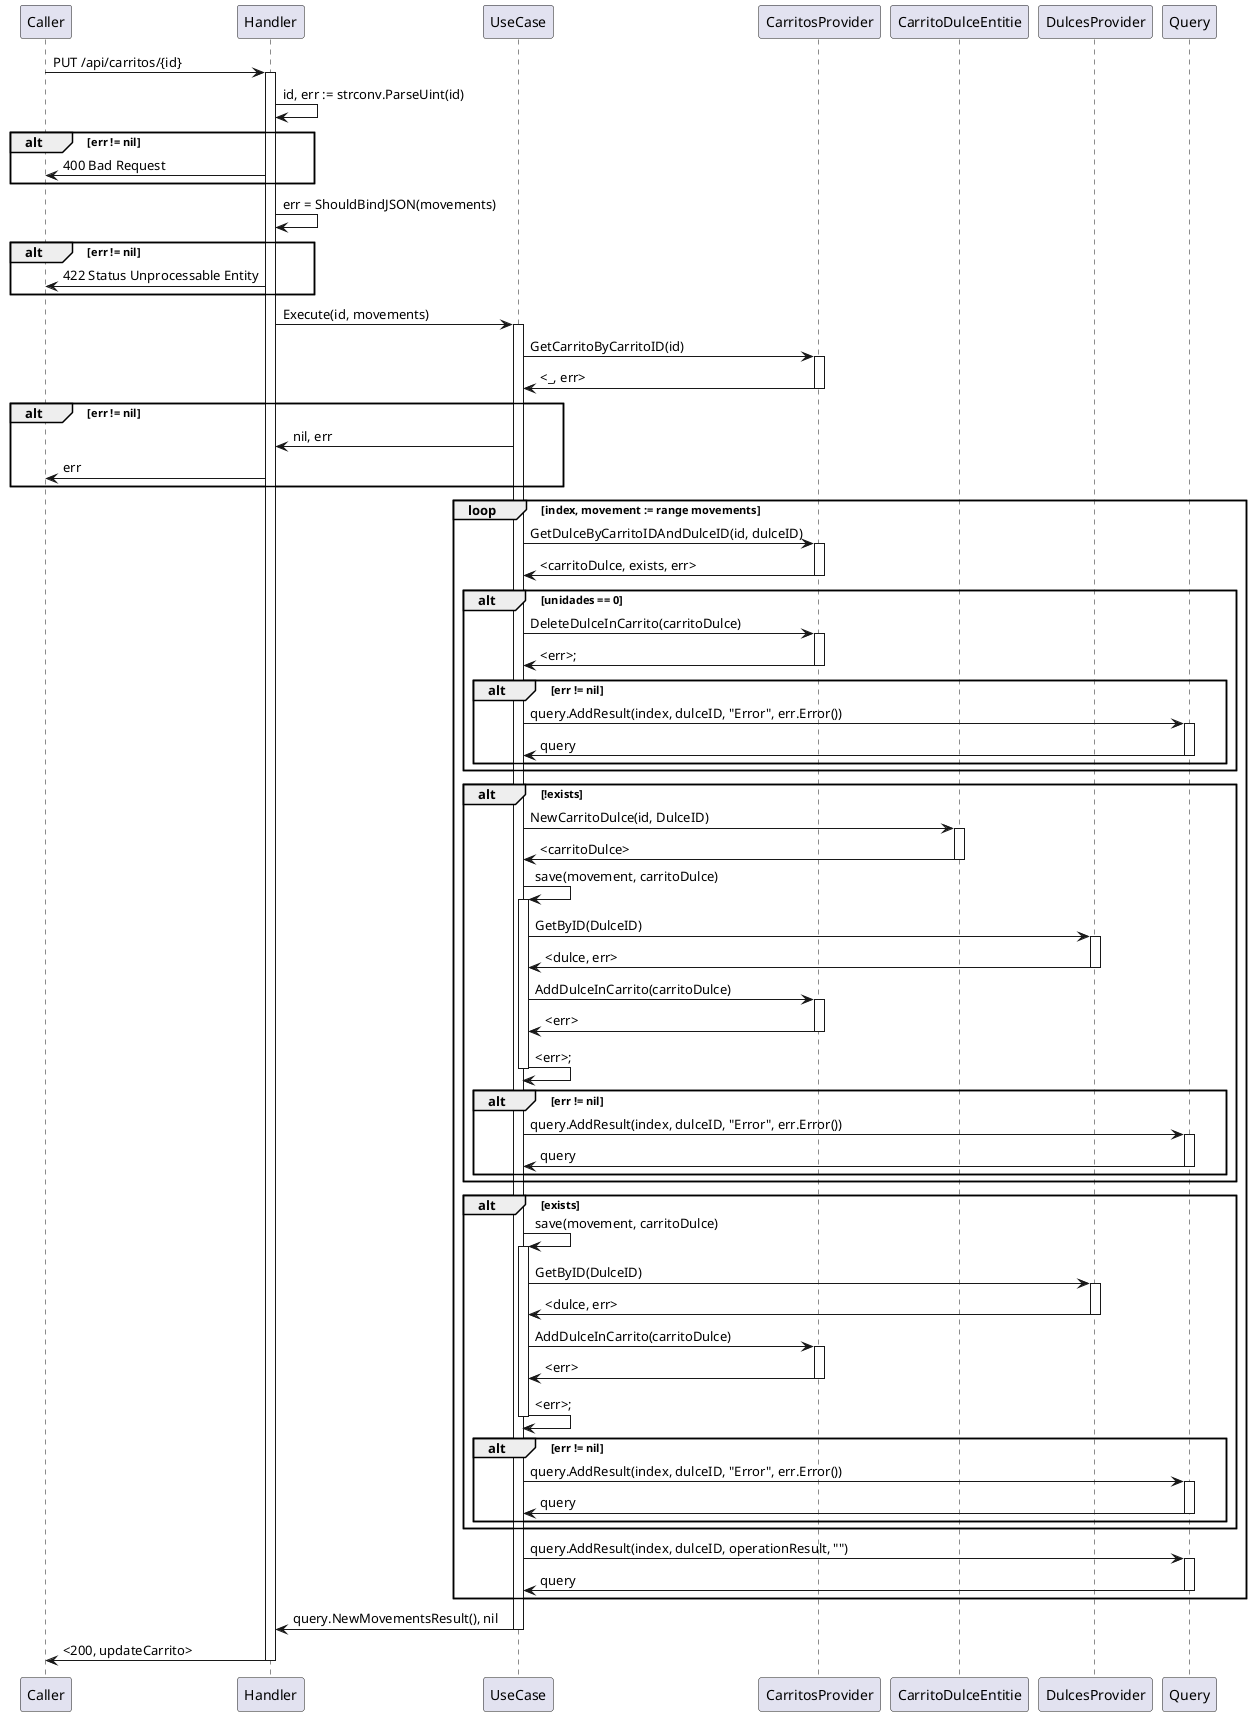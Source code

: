 @startuml Update carrito 

participant Caller
participant Handler as handler
participant UseCase
participant CarritosProvider as carritosp
Participant CarritoDulceEntitie as carritodulcee
participant DulcesProvider as dulcesp
participant Query



Caller -> handler++ : PUT /api/carritos/{id}
    handler -> handler: id, err := strconv.ParseUint(id)
        alt err != nil
            handler -> Caller: 400 Bad Request
        end
    handler -> handler: err = ShouldBindJSON(movements)
        alt err != nil
            handler -> Caller: 422 Status Unprocessable Entity
        end
    handler -> UseCase++ : Execute(id, movements)
        UseCase -> carritosp++ : GetCarritoByCarritoID(id)
        carritosp -> UseCase --: <_, err>
        alt err != nil
            UseCase -> handler: nil, err
            handler -> Caller: err
        end
        loop index, movement := range movements
            UseCase -> carritosp++ : GetDulceByCarritoIDAndDulceID(id, dulceID)
            carritosp -> UseCase --: <carritoDulce, exists, err>

            alt unidades == 0
                UseCase -> carritosp++ : DeleteDulceInCarrito(carritoDulce)
                carritosp -> UseCase --: <err>;
                alt err != nil
                    UseCase -> Query ++: query.AddResult(index, dulceID, "Error", err.Error())
                    Query -> UseCase --: query
                end
            end
            alt !exists
                UseCase -> carritodulcee++: NewCarritoDulce(id, DulceID)
                carritodulcee -> UseCase--:<carritoDulce>
                UseCase -> UseCase++: save(movement, carritoDulce)
                UseCase -> dulcesp++: GetByID(DulceID)
                dulcesp -> UseCase--: <dulce, err>
                UseCase -> carritosp++ : AddDulceInCarrito(carritoDulce)
                carritosp -> UseCase-- : <err>
                UseCase -> UseCase --: <err>;
                alt err != nil
                    UseCase -> Query ++: query.AddResult(index, dulceID, "Error", err.Error())
                    Query -> UseCase --: query
                end
            end
            alt exists
                UseCase -> UseCase++: save(movement, carritoDulce)
                UseCase -> dulcesp++: GetByID(DulceID)
                dulcesp -> UseCase--: <dulce, err>
                UseCase -> carritosp++ : AddDulceInCarrito(carritoDulce)
                carritosp -> UseCase-- : <err>
                UseCase -> UseCase --: <err>;
                alt err != nil
                    UseCase -> Query ++: query.AddResult(index, dulceID, "Error", err.Error())
                    Query -> UseCase --: query
                end
            end
            UseCase -> Query ++: query.AddResult(index, dulceID, operationResult, "")
            Query -> UseCase --: query
        end
    UseCase -> handler -- : query.NewMovementsResult(), nil
handler -> Caller-- : <200, updateCarrito>
